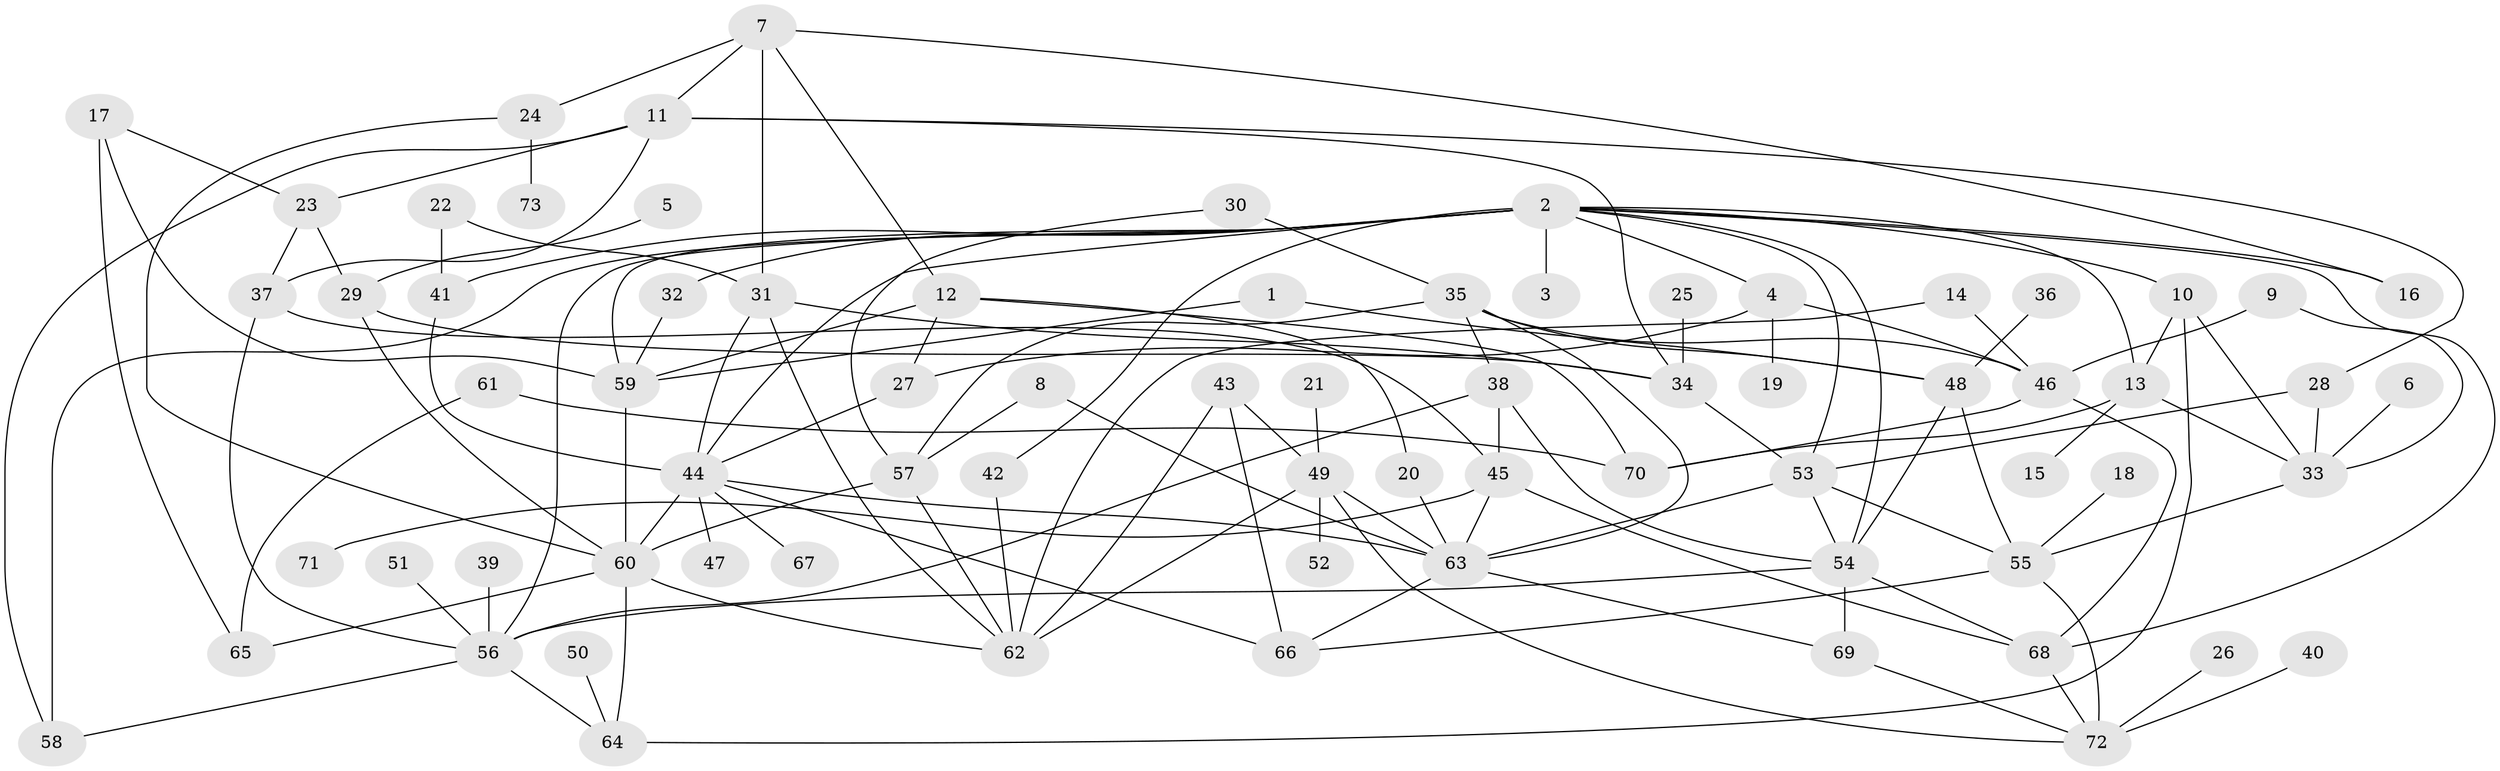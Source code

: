 // original degree distribution, {8: 0.00684931506849315, 10: 0.00684931506849315, 7: 0.0136986301369863, 4: 0.1643835616438356, 2: 0.2602739726027397, 6: 0.0684931506849315, 5: 0.06164383561643835, 3: 0.18493150684931506, 1: 0.2328767123287671}
// Generated by graph-tools (version 1.1) at 2025/25/03/09/25 03:25:29]
// undirected, 73 vertices, 133 edges
graph export_dot {
graph [start="1"]
  node [color=gray90,style=filled];
  1;
  2;
  3;
  4;
  5;
  6;
  7;
  8;
  9;
  10;
  11;
  12;
  13;
  14;
  15;
  16;
  17;
  18;
  19;
  20;
  21;
  22;
  23;
  24;
  25;
  26;
  27;
  28;
  29;
  30;
  31;
  32;
  33;
  34;
  35;
  36;
  37;
  38;
  39;
  40;
  41;
  42;
  43;
  44;
  45;
  46;
  47;
  48;
  49;
  50;
  51;
  52;
  53;
  54;
  55;
  56;
  57;
  58;
  59;
  60;
  61;
  62;
  63;
  64;
  65;
  66;
  67;
  68;
  69;
  70;
  71;
  72;
  73;
  1 -- 48 [weight=1.0];
  1 -- 59 [weight=1.0];
  2 -- 3 [weight=1.0];
  2 -- 4 [weight=1.0];
  2 -- 10 [weight=1.0];
  2 -- 13 [weight=1.0];
  2 -- 16 [weight=1.0];
  2 -- 32 [weight=1.0];
  2 -- 41 [weight=1.0];
  2 -- 42 [weight=1.0];
  2 -- 44 [weight=1.0];
  2 -- 53 [weight=3.0];
  2 -- 54 [weight=1.0];
  2 -- 56 [weight=1.0];
  2 -- 58 [weight=1.0];
  2 -- 59 [weight=1.0];
  2 -- 68 [weight=1.0];
  4 -- 19 [weight=1.0];
  4 -- 27 [weight=1.0];
  4 -- 46 [weight=1.0];
  5 -- 29 [weight=1.0];
  6 -- 33 [weight=1.0];
  7 -- 11 [weight=1.0];
  7 -- 12 [weight=1.0];
  7 -- 16 [weight=1.0];
  7 -- 24 [weight=1.0];
  7 -- 31 [weight=1.0];
  8 -- 57 [weight=1.0];
  8 -- 63 [weight=1.0];
  9 -- 33 [weight=1.0];
  9 -- 46 [weight=1.0];
  10 -- 13 [weight=1.0];
  10 -- 33 [weight=1.0];
  10 -- 64 [weight=1.0];
  11 -- 23 [weight=1.0];
  11 -- 28 [weight=1.0];
  11 -- 34 [weight=1.0];
  11 -- 37 [weight=1.0];
  11 -- 58 [weight=1.0];
  12 -- 20 [weight=1.0];
  12 -- 27 [weight=1.0];
  12 -- 59 [weight=1.0];
  12 -- 70 [weight=1.0];
  13 -- 15 [weight=1.0];
  13 -- 33 [weight=1.0];
  13 -- 70 [weight=1.0];
  14 -- 46 [weight=1.0];
  14 -- 62 [weight=1.0];
  17 -- 23 [weight=1.0];
  17 -- 59 [weight=1.0];
  17 -- 65 [weight=1.0];
  18 -- 55 [weight=1.0];
  20 -- 63 [weight=1.0];
  21 -- 49 [weight=1.0];
  22 -- 31 [weight=1.0];
  22 -- 41 [weight=1.0];
  23 -- 29 [weight=1.0];
  23 -- 37 [weight=1.0];
  24 -- 60 [weight=1.0];
  24 -- 73 [weight=1.0];
  25 -- 34 [weight=1.0];
  26 -- 72 [weight=1.0];
  27 -- 44 [weight=1.0];
  28 -- 33 [weight=1.0];
  28 -- 53 [weight=1.0];
  29 -- 34 [weight=1.0];
  29 -- 60 [weight=1.0];
  30 -- 35 [weight=1.0];
  30 -- 57 [weight=1.0];
  31 -- 34 [weight=1.0];
  31 -- 44 [weight=2.0];
  31 -- 62 [weight=1.0];
  32 -- 59 [weight=1.0];
  33 -- 55 [weight=1.0];
  34 -- 53 [weight=1.0];
  35 -- 38 [weight=1.0];
  35 -- 46 [weight=1.0];
  35 -- 48 [weight=1.0];
  35 -- 57 [weight=1.0];
  35 -- 63 [weight=1.0];
  36 -- 48 [weight=1.0];
  37 -- 45 [weight=1.0];
  37 -- 56 [weight=1.0];
  38 -- 45 [weight=2.0];
  38 -- 54 [weight=1.0];
  38 -- 56 [weight=1.0];
  39 -- 56 [weight=1.0];
  40 -- 72 [weight=1.0];
  41 -- 44 [weight=2.0];
  42 -- 62 [weight=1.0];
  43 -- 49 [weight=1.0];
  43 -- 62 [weight=1.0];
  43 -- 66 [weight=1.0];
  44 -- 47 [weight=1.0];
  44 -- 60 [weight=2.0];
  44 -- 63 [weight=1.0];
  44 -- 66 [weight=1.0];
  44 -- 67 [weight=1.0];
  45 -- 63 [weight=1.0];
  45 -- 68 [weight=1.0];
  45 -- 71 [weight=1.0];
  46 -- 68 [weight=1.0];
  46 -- 70 [weight=1.0];
  48 -- 54 [weight=1.0];
  48 -- 55 [weight=1.0];
  49 -- 52 [weight=1.0];
  49 -- 62 [weight=1.0];
  49 -- 63 [weight=1.0];
  49 -- 72 [weight=1.0];
  50 -- 64 [weight=1.0];
  51 -- 56 [weight=1.0];
  53 -- 54 [weight=1.0];
  53 -- 55 [weight=1.0];
  53 -- 63 [weight=1.0];
  54 -- 56 [weight=1.0];
  54 -- 68 [weight=1.0];
  54 -- 69 [weight=1.0];
  55 -- 66 [weight=1.0];
  55 -- 72 [weight=1.0];
  56 -- 58 [weight=1.0];
  56 -- 64 [weight=1.0];
  57 -- 60 [weight=1.0];
  57 -- 62 [weight=1.0];
  59 -- 60 [weight=1.0];
  60 -- 62 [weight=1.0];
  60 -- 64 [weight=1.0];
  60 -- 65 [weight=1.0];
  61 -- 65 [weight=1.0];
  61 -- 70 [weight=1.0];
  63 -- 66 [weight=1.0];
  63 -- 69 [weight=1.0];
  68 -- 72 [weight=1.0];
  69 -- 72 [weight=1.0];
}
